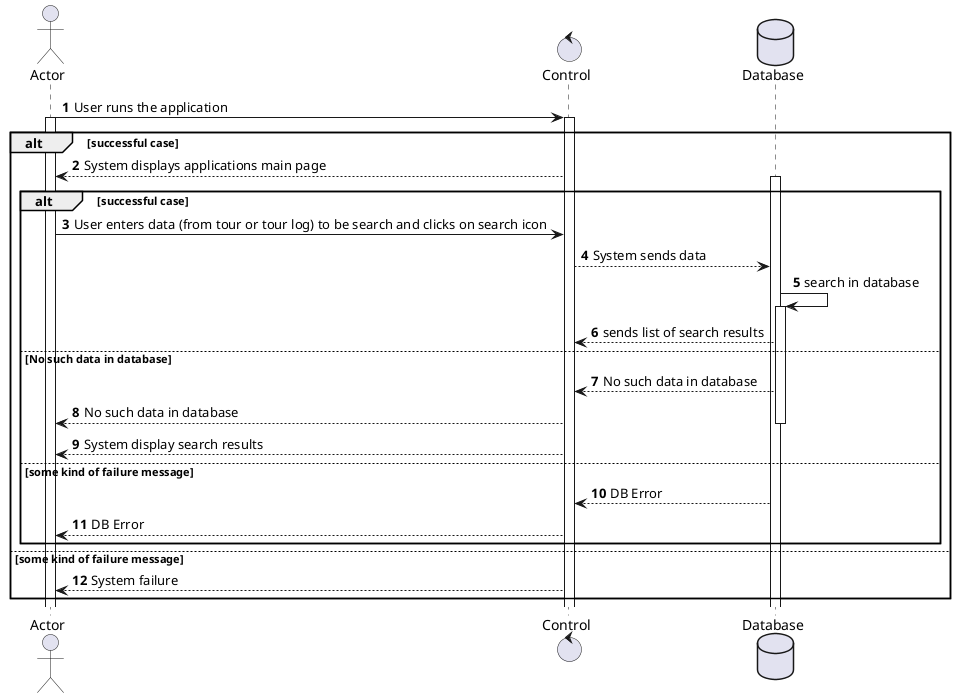 @startuml
'https://plantuml.com/sequence-diagram

actor Actor as User
control Control as System
database Database as DB
autonumber

User -> System: User runs the application
activate User
activate System
alt successful case
    System --> User: System displays applications main page
activate DB
alt successful case
    User -> System: User enters data (from tour or tour log) to be search and clicks on search icon
    System --> DB: System sends data
    DB -> DB: search in database
activate DB
    DB --> System: sends list of search results
else No such data in database
    DB --> System: No such data in database
    System --> User:  No such data in database
deactivate DB
    System --> User: System display search results
else some kind of failure message
    DB --> System: DB Error
    System --> User: DB Error
end
else some kind of failure message
    System --> User: System failure
end
@enduml
